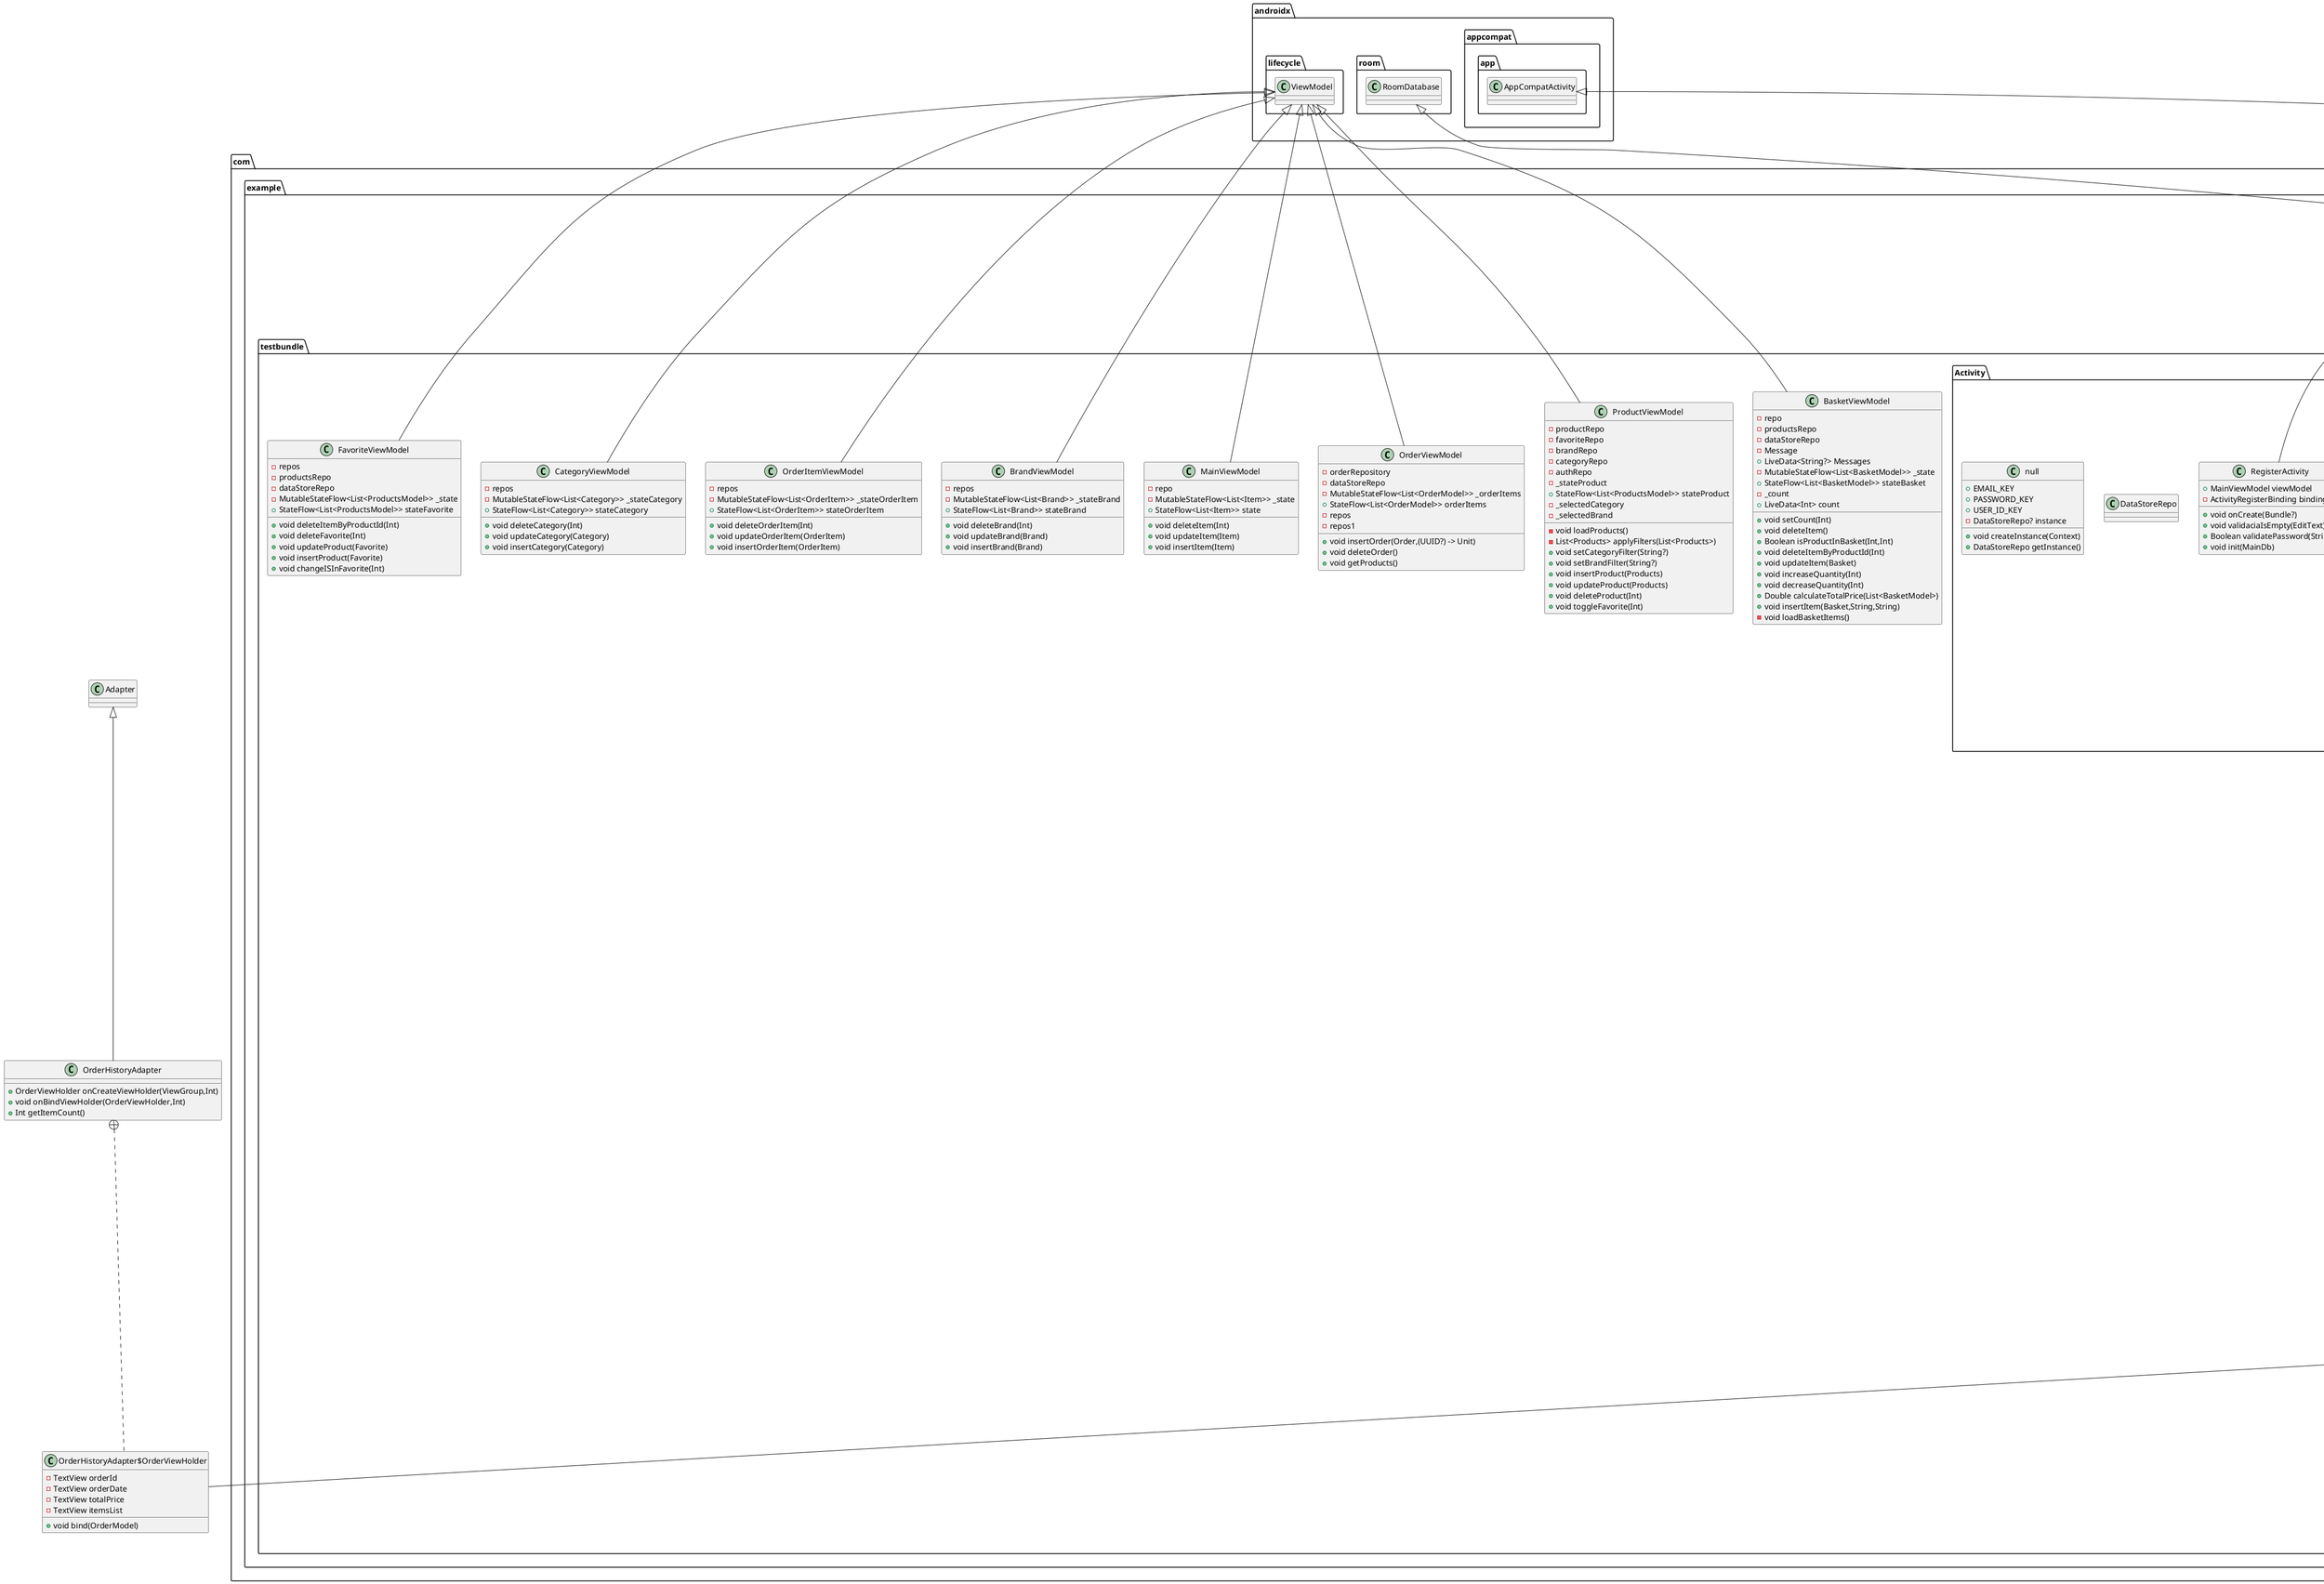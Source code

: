 @startuml
class com.example.testbundle.FavoritePreferences {
-  sharedPreferences
+ void setFavorite(Int,Boolean)
+ Boolean isFavorite(Int)
}


class com.example.testbundle.db.null {
}
class com.example.testbundle.db.null {
}
class com.example.testbundle.db.Favorite {
}
class com.example.testbundle.db.Brand {
}
class com.example.testbundle.Repository.OrderRepository$Companion {
- OrderRepository? instance
+ void createInstance(Context)
+ OrderRepository getInstance()
}


class com.example.testbundle.Repository.OrderRepository {
- Dao dao
+ void deleteItem()
+ void deleteOrderById(Int)
+ void getOrdersByUser(Int)
+ void updateItem(Order)
+ UUID insertItem(Order)
+ Flow<List<Order>> getItems()
}


class com.example.testbundle.Adapter.ProductCardAdapter$AccountHolder {
}
class com.example.testbundle.Adapter.ProductCardAdapter {
+ void null()
+ AccountHolder onCreateViewHolder(ViewGroup,Int)
+ void onBindViewHolder(AccountHolder,Int)
+ Int getItemCount()
}

class com.example.testbundle.Activity.MainActivity$Companion {
+  INITIALIZED_KEY
}

class com.example.testbundle.Activity.MainActivity {
- ActivityMainBinding? _binding
-  binding
+ DataStore<Preferences> prefs
+ void onCreate(Bundle?)
+ void init(MainDb)
+ void exitApp(Context)
}


class com.example.testbundle.Adapter.AccountCardAdapter$AccountHolder {
}
class com.example.testbundle.Adapter.AccountCardAdapter {
+ void null()
+ AccountHolder onCreateViewHolder(ViewGroup,Int)
+ Int getItemCount()
+ void onBindViewHolder(AccountHolder,Int)
}

class com.example.testbundle.Application {
+ void onCreate()
}

class com.example.testbundle.Repository.CategoryRepository$Companion {
- CategoryRepository? instance
+ void createInstance(Context)
+ CategoryRepository getInstance()
}


class com.example.testbundle.Repository.CategoryRepository {
- Dao dao
+ void deleteCategory(Int)
+ void updateCategory(Category)
+ void insertCategory(Category)
+ Flow<List<Category>> getCategory()
+ Category? getCategoryById(Int)
+ Category? getCategoryByName(String)
}


class com.example.testbundle.Repository.BasketRepository$Companion {
- BasketRepository? instance
+ void createInstance(Context)
+ BasketRepository getInstance()
}


class com.example.testbundle.Repository.BasketRepository {
- Dao dao
+ void deleteItem()
+ void deleteItemById(Int)
+ void deleteClientItemByProduct(Int,Int)
+ Basket? getBasketItemByProduct(Int,Int)
+ void getItemsByUser(Int)
+ void updateItem(Basket)
+ void insertItem(Basket)
+ Int? isProductInBasket(Int,Int)
+ Flow<List<Basket>> getItems()
}


class com.example.testbundle.db.null {
}
class com.example.testbundle.db.null {
}
class com.example.testbundle.db.BrandFilter {
}
class com.example.testbundle.Activity.User.ListProductActivity$Companion {
+  Boolean
+  EMAIL_KEY
+  PASSWORD_KEY
+ Int idUser
}

class com.example.testbundle.Activity.User.ListProductActivity {
+ ActivityListProductBinding binding
+ DataStore<androidx.datastore.preferences.core.Preferences> prefs
- FavoritePreferences favoritePreferences
- ArrayAdapter<String> adapterBrand
- ArrayAdapter<String> adapterCategory
- ProductViewModel viewModel
+ void onCreate(Bundle?)
- void onUpdateView(List<ProductsModel>)
- void loadData(String?,String?)
- void setupSearch()
- void filterProducts(String)
- void SearchUserId(String?,String?)
}


class com.example.testbundle.Adapter.CategoryAdapter$AccountHolder {
}
class com.example.testbundle.Adapter.CategoryAdapter {
+ void null()
+ AccountHolder onCreateViewHolder(ViewGroup,Int)
+ Int getItemCount()
+ void onBindViewHolder(AccountHolder,Int)
}

class com.example.testbundle.db.null {
}
class com.example.testbundle.db.null {
}
class com.example.testbundle.db.Products {
}
class com.example.testbundle.db.ProductsModel {
}
class com.example.testbundle.db.BasketModel {
}
class com.example.testbundle.OrderItemViewModel {
-  repos
- MutableStateFlow<List<OrderItem>> _stateOrderItem
+ StateFlow<List<OrderItem>> stateOrderItem
+ void deleteOrderItem(Int)
+ void updateOrderItem(OrderItem)
+ void insertOrderItem(OrderItem)
}


class com.example.testbundle.BrandViewModel {
-  repos
- MutableStateFlow<List<Brand>> _stateBrand
+ StateFlow<List<Brand>> stateBrand
+ void deleteBrand(Int)
+ void updateBrand(Brand)
+ void insertBrand(Brand)
}


class com.example.testbundle.Adapter.ProductCardUserAdapter$ProductCardUserAdapter {
}
class com.example.testbundle.Adapter.ProductCardUserAdapter {
+ void null()
}

class com.example.testbundle.MainViewModel {
-  repo
- MutableStateFlow<List<Item>> _state
+ StateFlow<List<Item>> state
+ void deleteItem(Int)
+ void updateItem(Item)
+ void insertItem(Item)
}


class com.example.testbundle.Activity.Admin.CreateBrandActivity {
+ ActivityCreateBrandBinding binding
+ BrandViewModel viewModel
+ void onCreate(Bundle?)
}


class com.example.testbundle.Activity.Admin.EditAccountCardActivity {
+ ActivityEditAccountCardBinding binding
+ MainViewModel viewModel
+ void onCreate(Bundle?)
}


class com.example.testbundle.db.null {
}
class com.example.testbundle.db.null {
}
class com.example.testbundle.db.null {
}
class com.example.testbundle.db.null {
}
class com.example.testbundle.db.null {
}
class com.example.testbundle.db.null {
}
class com.example.testbundle.db.null {
}
class com.example.testbundle.db.null {
}
class com.example.testbundle.db.null {
}
class com.example.testbundle.db.null {
}
class com.example.testbundle.db.MainDb$Companion {
+ MainDb getDb(Context)
}

abstract class com.example.testbundle.db.MainDb {
+ Dao getDao()
}

class com.example.testbundle.Activity.Admin.ListEmployeeActivity {
- ActivityListEmployeeBinding binding
+ DataStore<androidx.datastore.preferences.core.Preferences> prefs
-  imageIdList
-  index
- Int? currentUserId
+ MainViewModel viewModel
+ void onCreate(Bundle?)
- void onUpdateView(List<Item>)
- void setupSearch()
- void filterProducts(String)
}


class com.example.testbundle.db.null {
}
class com.example.testbundle.db.null {
}
class com.example.testbundle.db.Basket {
}
class com.example.testbundle.db.Category {
}
class com.example.testbundle.Activity.Admin.BrandAndCategoryViewActivity {
+ ActivityBrandAndCategoryViewBinding binding
+ CategoryViewModel viewModelCategory
+ BrandViewModel viewModelBrand
+ void onCreate(Bundle?)
- void onUpdateViewBrand(List<Brand>)
- void onUpdateViewCategory(List<Category>)
}


class com.example.testbundle.Repository.BrandRepository$Companion {
- BrandRepository? instance
+ void createInstance(Context)
+ BrandRepository getInstance()
}


class com.example.testbundle.Repository.BrandRepository {
- Dao dao
+ void deleteBrand(Int)
+ void updateBrand(Brand)
+ void insertBrand(Brand)
+ Flow<List<Brand>> getBrand()
+ Brand? getBrandById(Int)
+ Brand? getBrandByName(String)
}


class com.example.testbundle.Adapter.ProductCreateAdapter {
}
class com.example.testbundle.Adapter.ProductHolder {
-  binding
+ void bind(Int,Boolean)
- void updateSelection(Int)
}


class com.example.testbundle.Activity.User.UpdateInformationActivity$Companion {
+ String newPasswords
}

class com.example.testbundle.Activity.User.UpdateInformationActivity {
+ ActivityUpdateInformationBinding binding
+ MainViewModel viewModel
+ DataStore<androidx.datastore.preferences.core.Preferences> prefs
- Int? currentUserId
+ void onCreate(Bundle?)
- void showChangePasswordDialog()
+ void validaciaIsEmpty(EditText)
+ Boolean validatePassword(String?)
}


class com.example.testbundle.Activity.Admin.ListProductAdminActivity {
+ ActivityListProductAdminBinding binding
+ ProductViewModel viewModel
+ void onCreate(Bundle?)
- void onUpdateView(List<ProductsModel>)
}


class com.example.testbundle.Activity.User.DetailProductActivity$Companion {
+ Int idUser
}

class com.example.testbundle.Activity.User.DetailProductActivity {
+ ActivityDetailProductBinding binding
+ DataStore<androidx.datastore.preferences.core.Preferences> prefs
+ BasketViewModel viewModelBasket
+ void onCreate(Bundle?)
- void SearchUserId(String?,String?)
+ void initLists()
}


class com.example.testbundle.OrderViewModel {
-  orderRepository
-  dataStoreRepo
- MutableStateFlow<List<OrderModel>> _orderItems
+ StateFlow<List<OrderModel>> orderItems
-  repos
-  repos1
+ void insertOrder(Order,(UUID?) -> Unit)
+ void deleteOrder()
+ void getProducts()
}


class com.example.testbundle.Repository.ProductRepository {
}
class com.example.testbundle.Repository.null {
- ProductRepository? instance
+ void createInstance(Context)
+ ProductRepository getInstance()
}


class com.example.testbundle.Activity.Admin.UpdateBrandActivity {
+ ActivityUpdateBrandBinding binding
+ BrandViewModel viewModel
+ void onCreate(Bundle?)
}


class com.example.testbundle.ProductViewModel {
-  productRepo
-  favoriteRepo
-  brandRepo
-  categoryRepo
-  authRepo
-  _stateProduct
+ StateFlow<List<ProductsModel>> stateProduct
-  _selectedCategory
-  _selectedBrand
- void loadProducts()
- List<Products> applyFilters(List<Products>)
+ void setCategoryFilter(String?)
+ void setBrandFilter(String?)
+ void insertProduct(Products)
+ void updateProduct(Products)
+ void deleteProduct(Int)
+ void toggleFavorite(Int)
}


class com.example.testbundle.Adapter.BasketAdapter$BasketAdapter {
}
class com.example.testbundle.Adapter.BasketAdapter {
+ void null()
}

class com.example.testbundle.Activity.User.FavoriteActivity$Companion {
+  EMAIL_KEY
+  PASSWORD_KEY
}

class com.example.testbundle.Activity.User.FavoriteActivity {
+ ActivityFavoriteBinding binding
+ DataStore<androidx.datastore.preferences.core.Preferences> prefs
+ FavoriteViewModel viewModel
+ void onCreate(Bundle?)
- void CheckRole(String?,String?)
- void onUpdateView(List<ProductsModel>)
}


class com.example.shoesonlineshop.activity.BaseActivity {
+ void onCreate(Bundle?)
+ void attachBaseContext(Context)
}

class com.example.testbundle.Activity.Admin.CreateCategoryActivity {
+ ActivityCreateCategoryBinding binding
+ CategoryViewModel viewModel
+ void onCreate(Bundle?)
}


class com.example.testbundle.Adapter.BrandAdapter$AccountHolder {
}
class com.example.testbundle.Adapter.BrandAdapter {
+ void null()
+ AccountHolder onCreateViewHolder(ViewGroup,Int)
+ Int getItemCount()
+ void onBindViewHolder(AccountHolder,Int)
}

class com.example.testbundle.Activity.Admin.UpdateCategoryActivity {
+ ActivityUpdateCategoryBinding binding
+ CategoryViewModel viewModel
+ void onCreate(Bundle?)
}


class com.example.testbundle.db.null {
}
class com.example.testbundle.db.Order {
}
class com.example.testbundle.db.OrderModel {
}
class OrderHistoryAdapter$OrderViewHolder {
- TextView orderId
- TextView orderDate
- TextView totalPrice
- TextView itemsList
+ void bind(OrderModel)
}


class OrderHistoryAdapter {
+ OrderViewHolder onCreateViewHolder(ViewGroup,Int)
+ void onBindViewHolder(OrderViewHolder,Int)
+ Int getItemCount()
}

class com.example.testbundle.Activity.User.OrderHistoryActivity {
- ActivityOrderHistoryBinding binding
- DataStore<androidx.datastore.preferences.core.Preferences> prefs
- OrderHistoryAdapter orderHistoryAdapter
- OrderViewModel viewModel
+ void onCreate(Bundle?)
- void loadData(String?,String?)
- void setupClickListeners()
- void onUpdateView(List<OrderModel>)
}


class com.example.testbundle.LocaleUtils {
-  PREFS_NAME
-  LANGUAGE_KEY
+ void setLocale(Context,String)
+ String getSavedLanguage(Context)
+ Context updateLocale(Context,String)
}


class com.example.testbundle.Activity.Admin.CreateUserActivity {
+ ActivityCreateUserBinding binding
+ MainViewModel viewModel
+ Boolean validaciaTrue
+ void onCreate(Bundle?)
+ void validaciaIsEmpty(EditText)
}


class com.example.testbundle.Activity.RegisterActivity {
+ MainViewModel viewModel
- ActivityRegisterBinding binding
+ void onCreate(Bundle?)
+ void validaciaIsEmpty(EditText)
+ Boolean validatePassword(String?)
+ void init(MainDb)
}


class com.example.testbundle.Adapter.FavoriteAdapter$FavoriteAdapter$AccountHolder {
+  binding
+ void bind(ProductsModel)
}


class com.example.testbundle.Adapter.FavoriteAdapter$FavoriteAdapter {
+ AccountHolder onCreateViewHolder(ViewGroup,Int)
+ void onBindViewHolder(AccountHolder,Int)
+ Int getItemCount()
}

class com.example.testbundle.Adapter.FavoriteAdapter {
}
class com.example.testbundle.UriConverter {
+ String? fromUri(Uri?)
+ Uri? toUri(String?)
}

class com.example.testbundle.BasketViewModel {
-  repo
-  productsRepo
-  dataStoreRepo
-  Message
+ LiveData<String?> Messages
- MutableStateFlow<List<BasketModel>> _state
+ StateFlow<List<BasketModel>> stateBasket
-  _count
+ LiveData<Int> count
+ void setCount(Int)
+ void deleteItem()
+ Boolean isProductInBasket(Int,Int)
+ void deleteItemByProductId(Int)
+ void updateItem(Basket)
+ void increaseQuantity(Int)
+ void decreaseQuantity(Int)
+ Double calculateTotalPrice(List<BasketModel>)
+ void insertItem(Basket,String,String)
- void loadBasketItems()
}


interface com.example.testbundle.db.Dao {
+ void insertItem(Item)
+ Flow<List<Item>> getAllItems()
+ void deleteItem(Int?)
+ void updateItem(Item)
+ Item getAccountById(Int?)
+ void insertProduct(Products)
+ List<Products> getAllProducts()
+ Flow<List<Products>> getAllProductsWithCategory(Int?)
+ Flow<List<Products>> getAllProductsWithBrand(Int?)
+ void deleteProduct(Int?)
+ void updateProduct(Products)
+ Products? getProductById(Int?)
+ void insertBrand(Brand)
+ Flow<List<Brand>> getAllBrand()
+ Brand? getBrandByName(String)
+ void deleteBrand(Int?)
+ void updateBrand(Brand)
+ Brand? getBrandById(Int?)
+ String? getBrandNameById(Int)
+ void insertCategory(Category)
+ Flow<List<Category>> getAllCategory()
+ void deleteCategory(Int?)
+ void updateCategory(Category)
+ Category getCategoryById(Int?)
+ String? getCategoryNameById(Int)
+ Category? getCategoryByName(String)
+ void insertBasket(Basket)
+ Flow<List<Basket>> getAllBasket()
+ Flow<List<Basket>> getAllBasketByClient(Int)
+ void deleteBasketById(Int?)
+ void deleteBasketById(Int,Int)
+ void deleteBasket()
+ void updateBasket(Basket)
+ Basket getBasketById(Int?)
+ Int? isProductInBasket(Int,Int)
+ Basket? getBasketItemByProduct(Int,Int)
+ void insertFavorite(Favorite)
+ Flow<List<Favorite>> getAllFavorite()
+ Int getIsInFavorite(Int,Int)
+ void deleteFavorite(Int?)
+ void updateFavorite(Favorite)
+ Flow<List<Favorite>> getFavoriteByClient(Int?)
+ void deleteFavoriteByIdClientAndProduct(Int,Int)
+ void insertOrder(Order)
+ Flow<List<Order>> getAllOrder()
+ Flow<List<Order>> getAllOrderByClient(Int)
+ void deleteOrderById(Int?)
+ void deleteOrder()
+ void updateOrder(Order)
+ Order getOrderById(Int?)
+ List<OrderItem> getProductOrderItemById(UUID)
+ void insertOrderItem(OrderItem)
+ Flow<List<OrderItem>> getAllOrderItem()
+ Flow<List<OrderItem>> getAllOrderItemByOrder(UUID)
+ void deleteOrderItemById(Int?)
+ void deleteOrderItem()
+ void updateOrderItem(OrderItem)
+ OrderItem getOrderItemById(Int?)
}

class com.example.testbundle.db.null {
}
class com.example.testbundle.db.null {
}
class com.example.testbundle.db.CategoryFilter {
}
class com.example.testbundle.db.null {
}
class com.example.testbundle.db.null {
}
class com.example.testbundle.db.OrderItem {
}
class com.example.testbundle.Activity.Admin.CreateProductActivity$Companion {
-  index
}

class com.example.testbundle.Activity.Admin.CreateProductActivity {
+ ActivityCreateProductBinding binding
- ArrayAdapter<String> adapterBrand
- ArrayAdapter<String> adapterCategory
+  MY_REQUEST_CODE1
+ ProductViewModel viewModel
-  imageIdList
+ void onCreate(Bundle?)
- void onUpdateView(List<ProductsModel>)
}


class com.example.testbundle.FavoriteViewModel {
-  repos
-  productsRepo
-  dataStoreRepo
- MutableStateFlow<List<ProductsModel>> _state
+ StateFlow<List<ProductsModel>> stateFavorite
+ void deleteItemByProductId(Int)
+ void deleteFavorite(Int)
+ void updateProduct(Favorite)
+ void insertProduct(Favorite)
+ void changeISInFavorite(Int)
}


class com.example.testbundle.Activity.Admin.UpdateProductActivity {
+ ActivityUpdateProductBinding binding
+ ProductViewModel viewModel
- ArrayAdapter<String> adapterBrand
- ArrayAdapter<String> adapterCategory
-  imageIdList
-  selectedImagePosition
+ void onCreate(Bundle?)
}


class com.example.testbundle.Activity.DataStoreRepo {
}
class com.example.testbundle.Activity.null {
+  EMAIL_KEY
+  PASSWORD_KEY
+  USER_ID_KEY
- DataStoreRepo? instance
+ void createInstance(Context)
+ DataStoreRepo getInstance()
}


class com.example.testbundle.Repository.ItemsRepository {
}
class com.example.testbundle.Repository.null {
- ItemsRepository? instance
+ void createInstance(Context)
+ ItemsRepository getInstance()
}


class com.example.testbundle.Adapter.SizeAdapter {
}
class com.example.testbundle.Adapter.Viewholder {
}
class com.example.testbundle.db.Item {
}
class com.example.testbundle.Activity.User.BasketActivity {
+ ActivityBasketBinding binding
+ DataStore<androidx.datastore.preferences.core.Preferences> prefs
- Int? currentUserId
+ BasketViewModel viewModel
+ OrderViewModel viewModelOrder
+ OrderItemViewModel viewModelOrderItem
+ void onCreate(Bundle?)
- void CheckRole(String?,String?)
- void onUpdateView(List<BasketModel>)
+ void showDetailedErrorToast(Boolean,Boolean,Boolean)
+ void showSuccessToast(String)
+ void showErrorToast(String)
- Boolean isCardNumberValid(String)
- Boolean isCvcValid(String)
- Boolean isExpiryDateValid(String)
}


class com.example.testbundle.Repository.FavoriteRepository {
}
class com.example.testbundle.Repository.null {
- FavoriteRepository? instance
+ void createInstance(Context)
+ FavoriteRepository getInstance()
}


class com.example.testbundle.Repository.OrderItemsRepository$Companion {
- OrderItemsRepository? instance
+ void createInstance(Context)
+ OrderItemsRepository getInstance()
}


class com.example.testbundle.Repository.OrderItemsRepository {
- Dao dao
+ void deleteItem()
+ void deleteOrderItemById(Int)
+ void getItemsByUser(UUID)
+ void updateItem(OrderItem)
+ void insertItem(OrderItem)
+ List<OrderItem> getProductsByOrderId(UUID)
+ Flow<List<OrderItem>> getItems()
}


class com.example.testbundle.Activity.User.ProfileActivity$Companion {
+  EMAIL_KEY
+  PASSWORD_KEY
+  idAccount
+  language
}

class com.example.testbundle.Activity.User.ProfileActivity {
- ActivityProfileBinding binding
+ ProductViewModel viewModel
+ BrandViewModel viewModelBrand
+ CategoryViewModel viewModelCategory
+ DataStore<androidx.datastore.preferences.core.Preferences> prefs
+ void onCreate(Bundle?)
- void loadDataById(Int)
+ void initBrandandCategory()
- void changeLanguage()
}


class com.example.testbundle.CategoryViewModel {
-  repos
- MutableStateFlow<List<Category>> _stateCategory
+ StateFlow<List<Category>> stateCategory
+ void deleteCategory(Int)
+ void updateCategory(Category)
+ void insertCategory(Category)
}




com.example.testbundle.Repository.OrderRepository +.. com.example.testbundle.Repository.OrderRepository$Companion
com.example.testbundle.Adapter.ProductCardAdapter +.. com.example.testbundle.Adapter.ProductCardAdapter$AccountHolder
com.example.testbundle.Adapter.Adapter <|-- com.example.testbundle.Adapter.ProductCardAdapter
com.example.testbundle.Activity.MainActivity +.. com.example.testbundle.Activity.MainActivity$Companion
com.example.shoesonlineshop.activity.BaseActivity <|-- com.example.testbundle.Activity.MainActivity
com.example.testbundle.Adapter.AccountCardAdapter +.. com.example.testbundle.Adapter.AccountCardAdapter$AccountHolder
com.example.testbundle.Adapter.Adapter <|-- com.example.testbundle.Adapter.AccountCardAdapter
android.app.Application <|-- com.example.testbundle.Application
com.example.testbundle.Repository.CategoryRepository +.. com.example.testbundle.Repository.CategoryRepository$Companion
com.example.testbundle.Repository.BasketRepository +.. com.example.testbundle.Repository.BasketRepository$Companion
com.example.testbundle.Activity.User.ListProductActivity +.. com.example.testbundle.Activity.User.ListProductActivity$Companion
com.example.shoesonlineshop.activity.BaseActivity <|-- com.example.testbundle.Activity.User.ListProductActivity
com.example.testbundle.Adapter.CategoryAdapter +.. com.example.testbundle.Adapter.CategoryAdapter$AccountHolder
com.example.testbundle.Adapter.Adapter <|-- com.example.testbundle.Adapter.CategoryAdapter
androidx.lifecycle.ViewModel <|-- com.example.testbundle.OrderItemViewModel
androidx.lifecycle.ViewModel <|-- com.example.testbundle.BrandViewModel
com.example.testbundle.Adapter.ProductCardUserAdapter +.. com.example.testbundle.Adapter.ProductCardUserAdapter$ProductCardUserAdapter
androidx.lifecycle.ViewModel <|-- com.example.testbundle.MainViewModel
com.example.shoesonlineshop.activity.BaseActivity <|-- com.example.testbundle.Activity.Admin.CreateBrandActivity
com.example.shoesonlineshop.activity.BaseActivity <|-- com.example.testbundle.Activity.Admin.EditAccountCardActivity
com.example.testbundle.db.MainDb +.. com.example.testbundle.db.MainDb$Companion
androidx.room.RoomDatabase <|-- com.example.testbundle.db.MainDb
com.example.shoesonlineshop.activity.BaseActivity <|-- com.example.testbundle.Activity.Admin.ListEmployeeActivity
com.example.shoesonlineshop.activity.BaseActivity <|-- com.example.testbundle.Activity.Admin.BrandAndCategoryViewActivity
com.example.testbundle.Repository.BrandRepository +.. com.example.testbundle.Repository.BrandRepository$Companion
com.example.testbundle.Adapter.ViewHolder <|-- com.example.testbundle.Adapter.ProductHolder
com.example.testbundle.Activity.User.UpdateInformationActivity +.. com.example.testbundle.Activity.User.UpdateInformationActivity$Companion
com.example.shoesonlineshop.activity.BaseActivity <|-- com.example.testbundle.Activity.User.UpdateInformationActivity
com.example.shoesonlineshop.activity.BaseActivity <|-- com.example.testbundle.Activity.Admin.ListProductAdminActivity
com.example.testbundle.Activity.User.DetailProductActivity +.. com.example.testbundle.Activity.User.DetailProductActivity$Companion
com.example.shoesonlineshop.activity.BaseActivity <|-- com.example.testbundle.Activity.User.DetailProductActivity
androidx.lifecycle.ViewModel <|-- com.example.testbundle.OrderViewModel
com.example.shoesonlineshop.activity.BaseActivity <|-- com.example.testbundle.Activity.Admin.UpdateBrandActivity
androidx.lifecycle.ViewModel <|-- com.example.testbundle.ProductViewModel
com.example.testbundle.Adapter.BasketAdapter +.. com.example.testbundle.Adapter.BasketAdapter$BasketAdapter
com.example.testbundle.Activity.User.FavoriteActivity +.. com.example.testbundle.Activity.User.FavoriteActivity$Companion
com.example.shoesonlineshop.activity.BaseActivity <|-- com.example.testbundle.Activity.User.FavoriteActivity
androidx.appcompat.app.AppCompatActivity <|-- com.example.shoesonlineshop.activity.BaseActivity
com.example.shoesonlineshop.activity.BaseActivity <|-- com.example.testbundle.Activity.Admin.CreateCategoryActivity
com.example.testbundle.Adapter.BrandAdapter +.. com.example.testbundle.Adapter.BrandAdapter$AccountHolder
com.example.testbundle.Adapter.Adapter <|-- com.example.testbundle.Adapter.BrandAdapter
com.example.shoesonlineshop.activity.BaseActivity <|-- com.example.testbundle.Activity.Admin.UpdateCategoryActivity
OrderHistoryAdapter +.. OrderHistoryAdapter$OrderViewHolder
ViewHolder <|-- OrderHistoryAdapter$OrderViewHolder
Adapter <|-- OrderHistoryAdapter
com.example.shoesonlineshop.activity.BaseActivity <|-- com.example.testbundle.Activity.User.OrderHistoryActivity
com.example.shoesonlineshop.activity.BaseActivity <|-- com.example.testbundle.Activity.Admin.CreateUserActivity
com.example.shoesonlineshop.activity.BaseActivity <|-- com.example.testbundle.Activity.RegisterActivity
com.example.testbundle.Adapter.FavoriteAdapter +.. com.example.testbundle.Adapter.FavoriteAdapter$AccountHolder
com.example.testbundle.Adapter.FavoriteAdapter$FavoriteAdapter +.. com.example.testbundle.Adapter.FavoriteAdapter$FavoriteAdapter$AccountHolder
com.example.testbundle.Adapter.ViewHolder <|-- com.example.testbundle.Adapter.FavoriteAdapter$FavoriteAdapter$AccountHolder
com.example.testbundle.Adapter.FavoriteAdapter +.. com.example.testbundle.Adapter.FavoriteAdapter$FavoriteAdapter
com.example.testbundle.Adapter.Adapter <|-- com.example.testbundle.Adapter.FavoriteAdapter$FavoriteAdapter
androidx.lifecycle.ViewModel <|-- com.example.testbundle.BasketViewModel
com.example.testbundle.Activity.Admin.CreateProductActivity +.. com.example.testbundle.Activity.Admin.CreateProductActivity$Companion
com.example.shoesonlineshop.activity.BaseActivity <|-- com.example.testbundle.Activity.Admin.CreateProductActivity
androidx.lifecycle.ViewModel <|-- com.example.testbundle.FavoriteViewModel
com.example.shoesonlineshop.activity.BaseActivity <|-- com.example.testbundle.Activity.Admin.UpdateProductActivity
com.example.testbundle.Adapter <|.. com.example.testbundle.Adapter.SizeAdapter
com.example.testbundle.Adapter<|.. com.example.testbundle.Adapter.Viewholder
com.example.shoesonlineshop.activity.BaseActivity <|-- com.example.testbundle.Activity.User.BasketActivity
com.example.testbundle.Repository.OrderItemsRepository +.. com.example.testbundle.Repository.OrderItemsRepository$Companion
com.example.testbundle.Activity.User.ProfileActivity +.. com.example.testbundle.Activity.User.ProfileActivity$Companion
com.example.shoesonlineshop.activity.BaseActivity <|-- com.example.testbundle.Activity.User.ProfileActivity
androidx.lifecycle.ViewModel <|-- com.example.testbundle.CategoryViewModel
@enduml